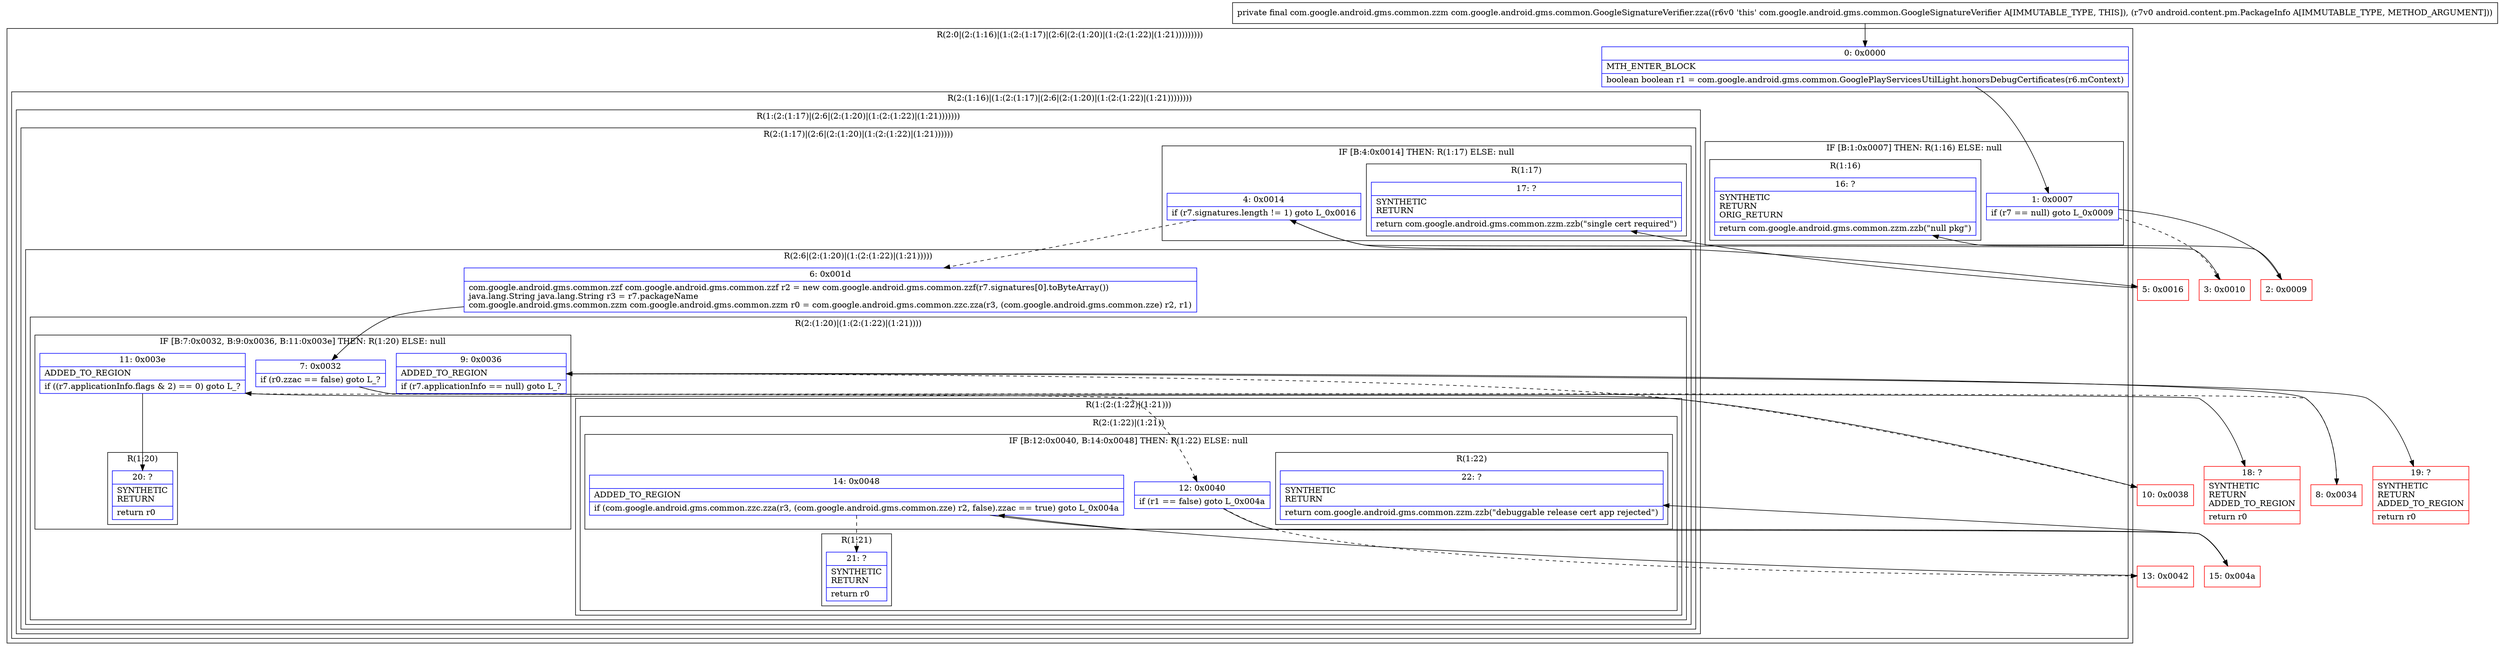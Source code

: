digraph "CFG forcom.google.android.gms.common.GoogleSignatureVerifier.zza(Landroid\/content\/pm\/PackageInfo;)Lcom\/google\/android\/gms\/common\/zzm;" {
subgraph cluster_Region_2094604327 {
label = "R(2:0|(2:(1:16)|(1:(2:(1:17)|(2:6|(2:(1:20)|(1:(2:(1:22)|(1:21)))))))))";
node [shape=record,color=blue];
Node_0 [shape=record,label="{0\:\ 0x0000|MTH_ENTER_BLOCK\l|boolean boolean r1 = com.google.android.gms.common.GooglePlayServicesUtilLight.honorsDebugCertificates(r6.mContext)\l}"];
subgraph cluster_Region_1300058563 {
label = "R(2:(1:16)|(1:(2:(1:17)|(2:6|(2:(1:20)|(1:(2:(1:22)|(1:21))))))))";
node [shape=record,color=blue];
subgraph cluster_IfRegion_1519292181 {
label = "IF [B:1:0x0007] THEN: R(1:16) ELSE: null";
node [shape=record,color=blue];
Node_1 [shape=record,label="{1\:\ 0x0007|if (r7 == null) goto L_0x0009\l}"];
subgraph cluster_Region_2118533954 {
label = "R(1:16)";
node [shape=record,color=blue];
Node_16 [shape=record,label="{16\:\ ?|SYNTHETIC\lRETURN\lORIG_RETURN\l|return com.google.android.gms.common.zzm.zzb(\"null pkg\")\l}"];
}
}
subgraph cluster_Region_215364612 {
label = "R(1:(2:(1:17)|(2:6|(2:(1:20)|(1:(2:(1:22)|(1:21)))))))";
node [shape=record,color=blue];
subgraph cluster_Region_721592084 {
label = "R(2:(1:17)|(2:6|(2:(1:20)|(1:(2:(1:22)|(1:21))))))";
node [shape=record,color=blue];
subgraph cluster_IfRegion_98196294 {
label = "IF [B:4:0x0014] THEN: R(1:17) ELSE: null";
node [shape=record,color=blue];
Node_4 [shape=record,label="{4\:\ 0x0014|if (r7.signatures.length != 1) goto L_0x0016\l}"];
subgraph cluster_Region_1237992684 {
label = "R(1:17)";
node [shape=record,color=blue];
Node_17 [shape=record,label="{17\:\ ?|SYNTHETIC\lRETURN\l|return com.google.android.gms.common.zzm.zzb(\"single cert required\")\l}"];
}
}
subgraph cluster_Region_815276429 {
label = "R(2:6|(2:(1:20)|(1:(2:(1:22)|(1:21)))))";
node [shape=record,color=blue];
Node_6 [shape=record,label="{6\:\ 0x001d|com.google.android.gms.common.zzf com.google.android.gms.common.zzf r2 = new com.google.android.gms.common.zzf(r7.signatures[0].toByteArray())\ljava.lang.String java.lang.String r3 = r7.packageName\lcom.google.android.gms.common.zzm com.google.android.gms.common.zzm r0 = com.google.android.gms.common.zzc.zza(r3, (com.google.android.gms.common.zze) r2, r1)\l}"];
subgraph cluster_Region_1954627525 {
label = "R(2:(1:20)|(1:(2:(1:22)|(1:21))))";
node [shape=record,color=blue];
subgraph cluster_IfRegion_1879585672 {
label = "IF [B:7:0x0032, B:9:0x0036, B:11:0x003e] THEN: R(1:20) ELSE: null";
node [shape=record,color=blue];
Node_7 [shape=record,label="{7\:\ 0x0032|if (r0.zzac == false) goto L_?\l}"];
Node_9 [shape=record,label="{9\:\ 0x0036|ADDED_TO_REGION\l|if (r7.applicationInfo == null) goto L_?\l}"];
Node_11 [shape=record,label="{11\:\ 0x003e|ADDED_TO_REGION\l|if ((r7.applicationInfo.flags & 2) == 0) goto L_?\l}"];
subgraph cluster_Region_1164307894 {
label = "R(1:20)";
node [shape=record,color=blue];
Node_20 [shape=record,label="{20\:\ ?|SYNTHETIC\lRETURN\l|return r0\l}"];
}
}
subgraph cluster_Region_1271194750 {
label = "R(1:(2:(1:22)|(1:21)))";
node [shape=record,color=blue];
subgraph cluster_Region_479430187 {
label = "R(2:(1:22)|(1:21))";
node [shape=record,color=blue];
subgraph cluster_IfRegion_1937918330 {
label = "IF [B:12:0x0040, B:14:0x0048] THEN: R(1:22) ELSE: null";
node [shape=record,color=blue];
Node_12 [shape=record,label="{12\:\ 0x0040|if (r1 == false) goto L_0x004a\l}"];
Node_14 [shape=record,label="{14\:\ 0x0048|ADDED_TO_REGION\l|if (com.google.android.gms.common.zzc.zza(r3, (com.google.android.gms.common.zze) r2, false).zzac == true) goto L_0x004a\l}"];
subgraph cluster_Region_132467825 {
label = "R(1:22)";
node [shape=record,color=blue];
Node_22 [shape=record,label="{22\:\ ?|SYNTHETIC\lRETURN\l|return com.google.android.gms.common.zzm.zzb(\"debuggable release cert app rejected\")\l}"];
}
}
subgraph cluster_Region_880818398 {
label = "R(1:21)";
node [shape=record,color=blue];
Node_21 [shape=record,label="{21\:\ ?|SYNTHETIC\lRETURN\l|return r0\l}"];
}
}
}
}
}
}
}
}
}
Node_2 [shape=record,color=red,label="{2\:\ 0x0009}"];
Node_3 [shape=record,color=red,label="{3\:\ 0x0010}"];
Node_5 [shape=record,color=red,label="{5\:\ 0x0016}"];
Node_8 [shape=record,color=red,label="{8\:\ 0x0034}"];
Node_10 [shape=record,color=red,label="{10\:\ 0x0038}"];
Node_13 [shape=record,color=red,label="{13\:\ 0x0042}"];
Node_15 [shape=record,color=red,label="{15\:\ 0x004a}"];
Node_18 [shape=record,color=red,label="{18\:\ ?|SYNTHETIC\lRETURN\lADDED_TO_REGION\l|return r0\l}"];
Node_19 [shape=record,color=red,label="{19\:\ ?|SYNTHETIC\lRETURN\lADDED_TO_REGION\l|return r0\l}"];
MethodNode[shape=record,label="{private final com.google.android.gms.common.zzm com.google.android.gms.common.GoogleSignatureVerifier.zza((r6v0 'this' com.google.android.gms.common.GoogleSignatureVerifier A[IMMUTABLE_TYPE, THIS]), (r7v0 android.content.pm.PackageInfo A[IMMUTABLE_TYPE, METHOD_ARGUMENT])) }"];
MethodNode -> Node_0;
Node_0 -> Node_1;
Node_1 -> Node_2;
Node_1 -> Node_3[style=dashed];
Node_4 -> Node_5;
Node_4 -> Node_6[style=dashed];
Node_6 -> Node_7;
Node_7 -> Node_8[style=dashed];
Node_7 -> Node_18;
Node_9 -> Node_10[style=dashed];
Node_9 -> Node_19;
Node_11 -> Node_12[style=dashed];
Node_11 -> Node_20;
Node_12 -> Node_13[style=dashed];
Node_12 -> Node_15;
Node_14 -> Node_15;
Node_14 -> Node_21[style=dashed];
Node_2 -> Node_16;
Node_3 -> Node_4;
Node_5 -> Node_17;
Node_8 -> Node_9;
Node_10 -> Node_11;
Node_13 -> Node_14;
Node_15 -> Node_22;
}

